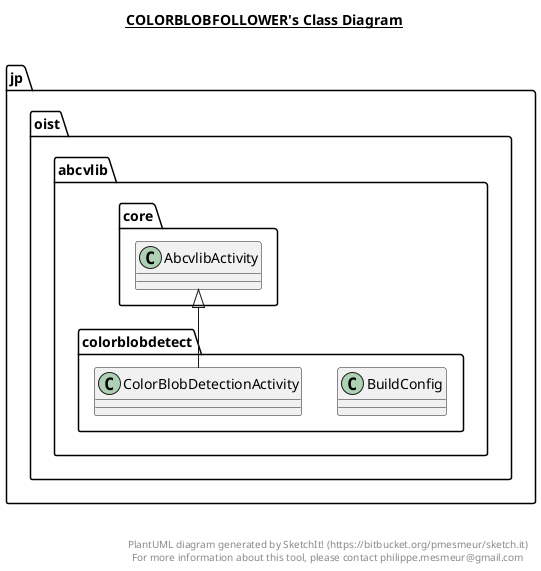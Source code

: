 @startuml

title __COLORBLOBFOLLOWER's Class Diagram__\n

  namespace jp.oist.abcvlib.colorblobdetect {
    class jp.oist.abcvlib.colorblobdetect.BuildConfig {
    }
  }
  

  namespace jp.oist.abcvlib.colorblobdetect {
    class jp.oist.abcvlib.colorblobdetect.ColorBlobDetectionActivity {
    }
  }
  

  jp.oist.abcvlib.colorblobdetect.ColorBlobDetectionActivity -up-|> jp.oist.abcvlib.core.AbcvlibActivity


right footer


PlantUML diagram generated by SketchIt! (https://bitbucket.org/pmesmeur/sketch.it)
For more information about this tool, please contact philippe.mesmeur@gmail.com
endfooter

@enduml

